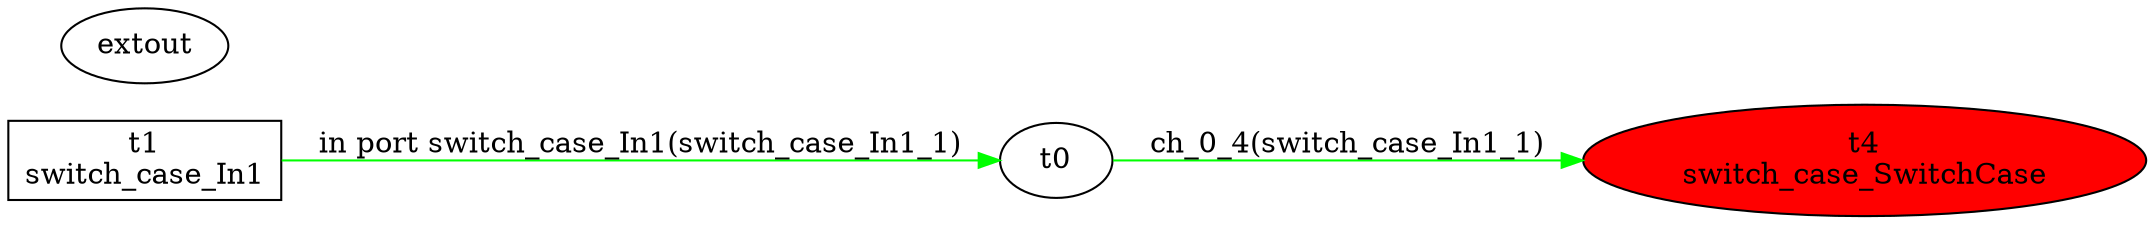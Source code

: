 digraph csp {
	graph [rankdir=LR];
	switch_case_SwitchCase	 [fillcolor=red,
		label="t4\nswitch_case_SwitchCase",
		style=filled];
	t0 -> switch_case_SwitchCase	 [color=green,
		label="ch_0_4(switch_case_In1_1)"];
	extout	 [label=extout];
	switch_case_In1	 [label="t1\nswitch_case_In1",
		shape=box];
	switch_case_In1 -> t0	 [color=green,
		label="in port switch_case_In1(switch_case_In1_1)"];
}

